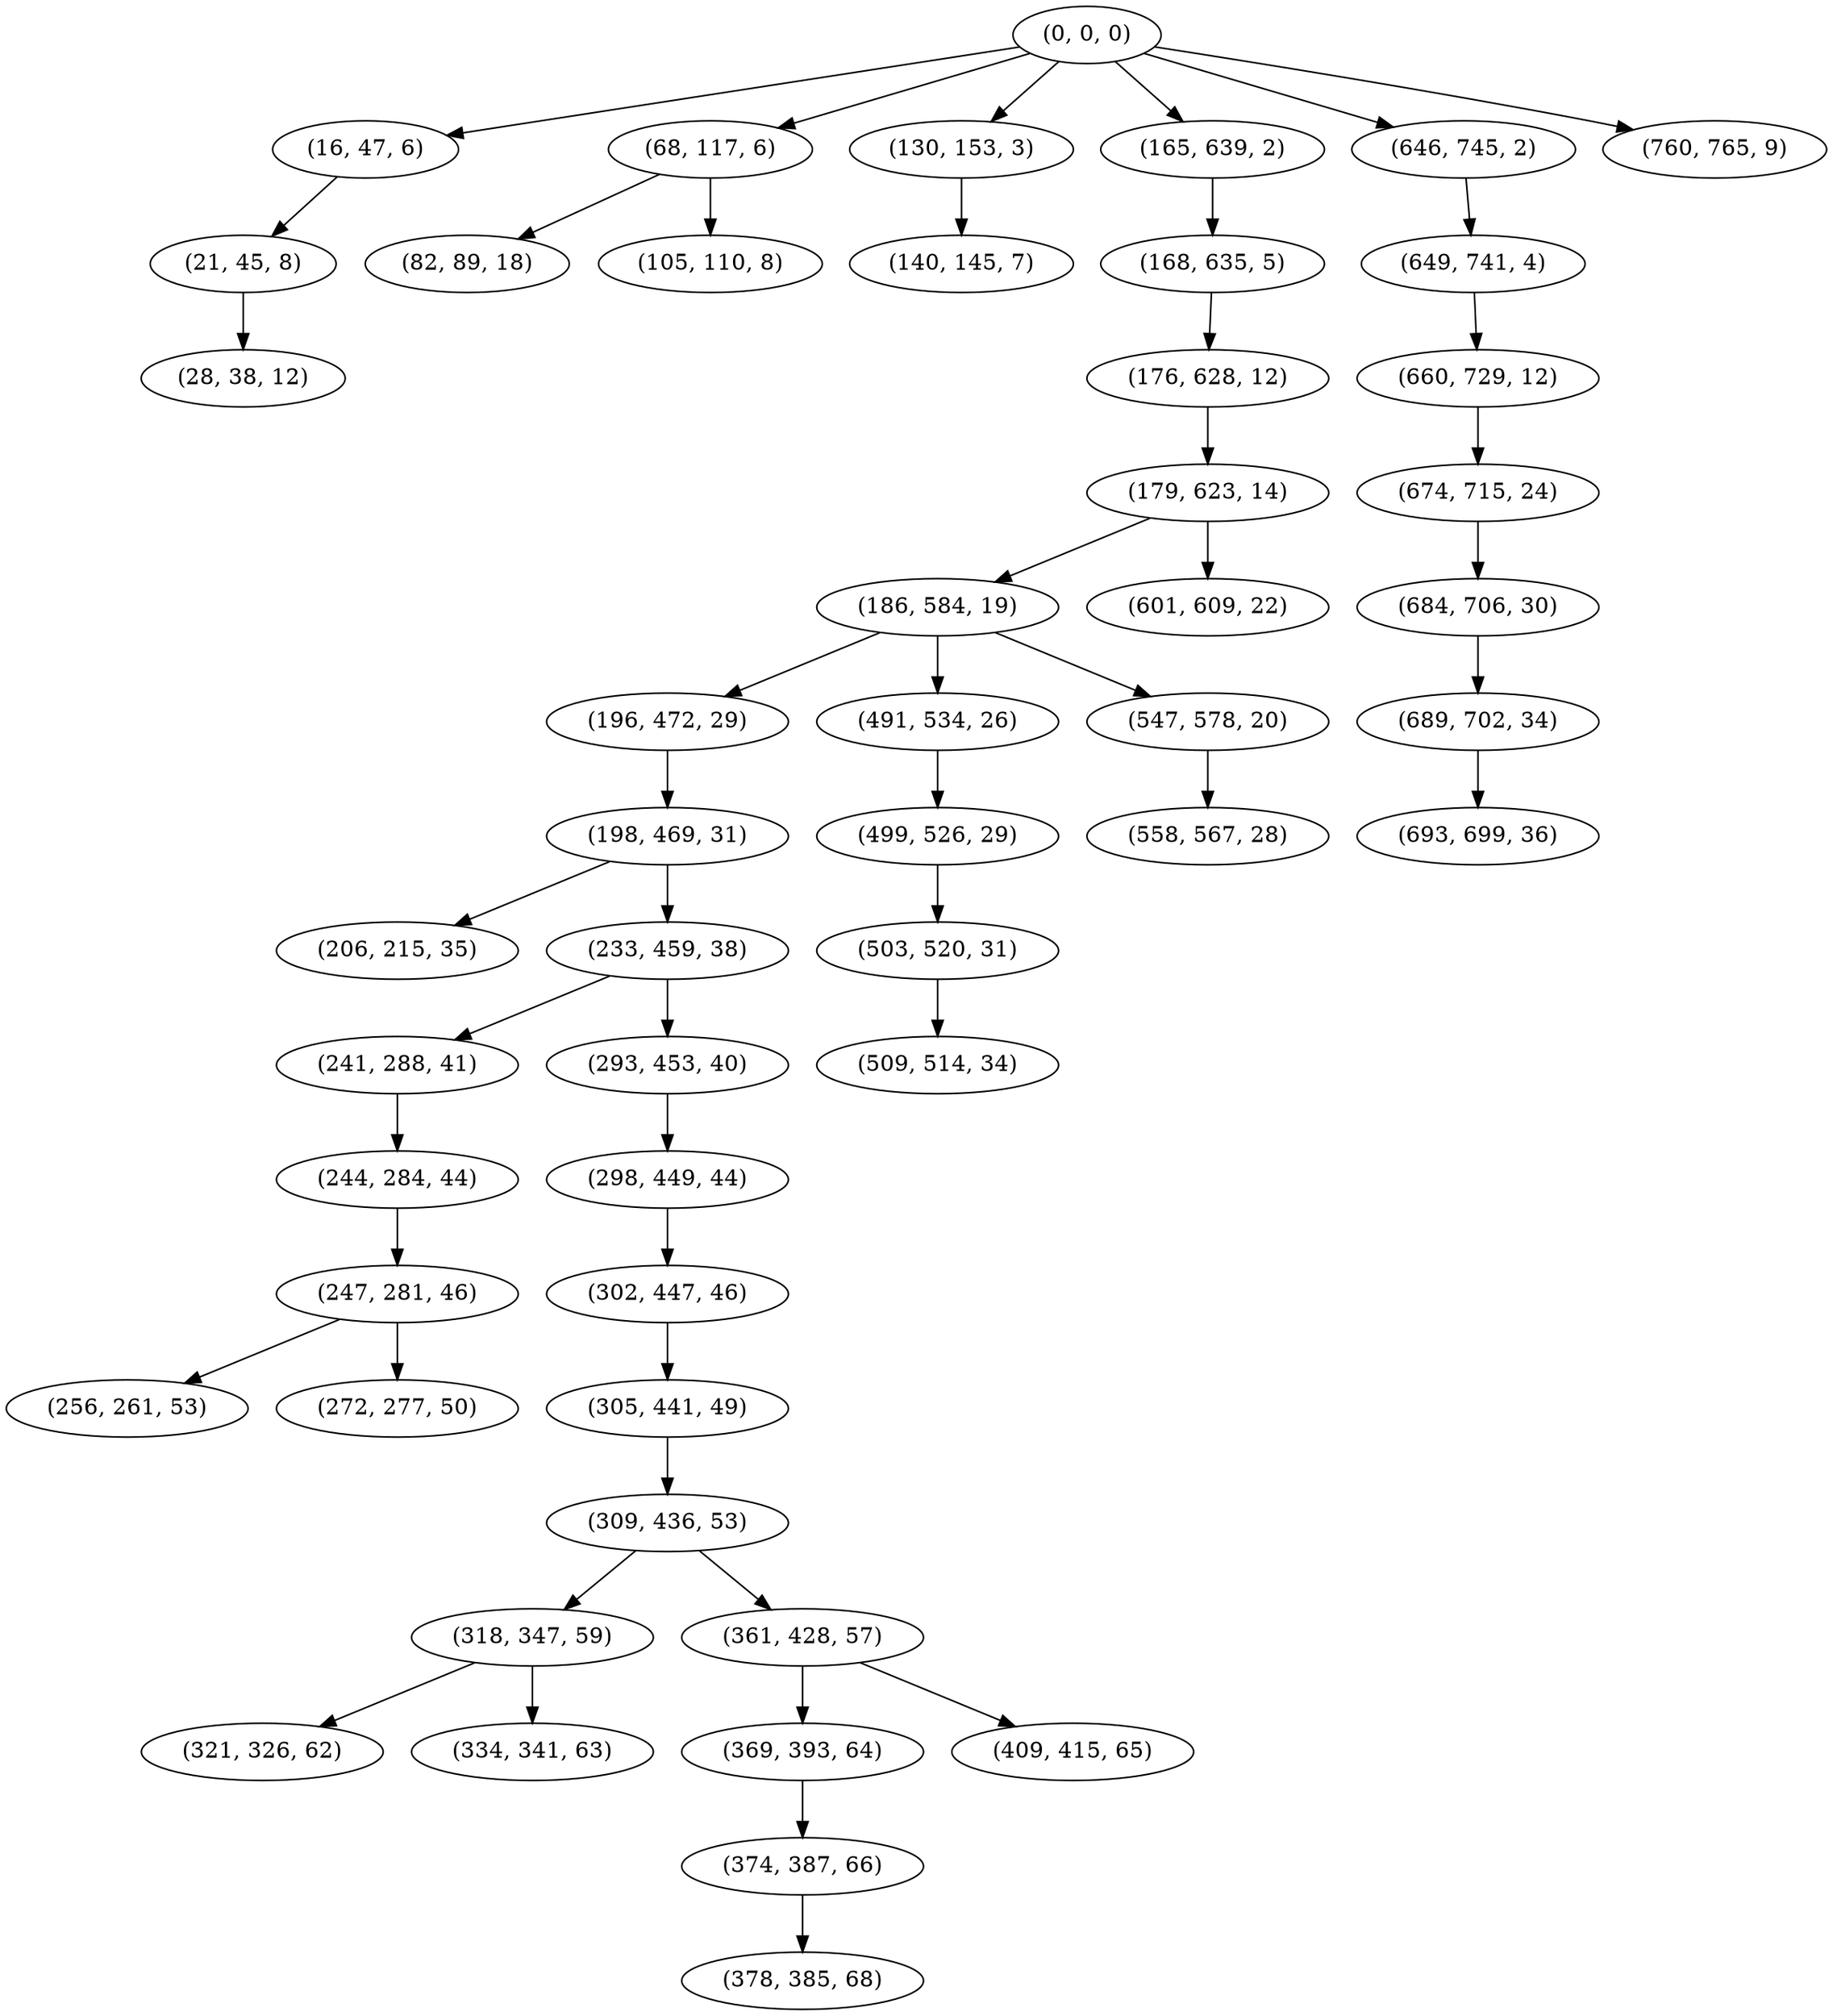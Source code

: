 digraph tree {
    "(0, 0, 0)";
    "(16, 47, 6)";
    "(21, 45, 8)";
    "(28, 38, 12)";
    "(68, 117, 6)";
    "(82, 89, 18)";
    "(105, 110, 8)";
    "(130, 153, 3)";
    "(140, 145, 7)";
    "(165, 639, 2)";
    "(168, 635, 5)";
    "(176, 628, 12)";
    "(179, 623, 14)";
    "(186, 584, 19)";
    "(196, 472, 29)";
    "(198, 469, 31)";
    "(206, 215, 35)";
    "(233, 459, 38)";
    "(241, 288, 41)";
    "(244, 284, 44)";
    "(247, 281, 46)";
    "(256, 261, 53)";
    "(272, 277, 50)";
    "(293, 453, 40)";
    "(298, 449, 44)";
    "(302, 447, 46)";
    "(305, 441, 49)";
    "(309, 436, 53)";
    "(318, 347, 59)";
    "(321, 326, 62)";
    "(334, 341, 63)";
    "(361, 428, 57)";
    "(369, 393, 64)";
    "(374, 387, 66)";
    "(378, 385, 68)";
    "(409, 415, 65)";
    "(491, 534, 26)";
    "(499, 526, 29)";
    "(503, 520, 31)";
    "(509, 514, 34)";
    "(547, 578, 20)";
    "(558, 567, 28)";
    "(601, 609, 22)";
    "(646, 745, 2)";
    "(649, 741, 4)";
    "(660, 729, 12)";
    "(674, 715, 24)";
    "(684, 706, 30)";
    "(689, 702, 34)";
    "(693, 699, 36)";
    "(760, 765, 9)";
    "(0, 0, 0)" -> "(16, 47, 6)";
    "(0, 0, 0)" -> "(68, 117, 6)";
    "(0, 0, 0)" -> "(130, 153, 3)";
    "(0, 0, 0)" -> "(165, 639, 2)";
    "(0, 0, 0)" -> "(646, 745, 2)";
    "(0, 0, 0)" -> "(760, 765, 9)";
    "(16, 47, 6)" -> "(21, 45, 8)";
    "(21, 45, 8)" -> "(28, 38, 12)";
    "(68, 117, 6)" -> "(82, 89, 18)";
    "(68, 117, 6)" -> "(105, 110, 8)";
    "(130, 153, 3)" -> "(140, 145, 7)";
    "(165, 639, 2)" -> "(168, 635, 5)";
    "(168, 635, 5)" -> "(176, 628, 12)";
    "(176, 628, 12)" -> "(179, 623, 14)";
    "(179, 623, 14)" -> "(186, 584, 19)";
    "(179, 623, 14)" -> "(601, 609, 22)";
    "(186, 584, 19)" -> "(196, 472, 29)";
    "(186, 584, 19)" -> "(491, 534, 26)";
    "(186, 584, 19)" -> "(547, 578, 20)";
    "(196, 472, 29)" -> "(198, 469, 31)";
    "(198, 469, 31)" -> "(206, 215, 35)";
    "(198, 469, 31)" -> "(233, 459, 38)";
    "(233, 459, 38)" -> "(241, 288, 41)";
    "(233, 459, 38)" -> "(293, 453, 40)";
    "(241, 288, 41)" -> "(244, 284, 44)";
    "(244, 284, 44)" -> "(247, 281, 46)";
    "(247, 281, 46)" -> "(256, 261, 53)";
    "(247, 281, 46)" -> "(272, 277, 50)";
    "(293, 453, 40)" -> "(298, 449, 44)";
    "(298, 449, 44)" -> "(302, 447, 46)";
    "(302, 447, 46)" -> "(305, 441, 49)";
    "(305, 441, 49)" -> "(309, 436, 53)";
    "(309, 436, 53)" -> "(318, 347, 59)";
    "(309, 436, 53)" -> "(361, 428, 57)";
    "(318, 347, 59)" -> "(321, 326, 62)";
    "(318, 347, 59)" -> "(334, 341, 63)";
    "(361, 428, 57)" -> "(369, 393, 64)";
    "(361, 428, 57)" -> "(409, 415, 65)";
    "(369, 393, 64)" -> "(374, 387, 66)";
    "(374, 387, 66)" -> "(378, 385, 68)";
    "(491, 534, 26)" -> "(499, 526, 29)";
    "(499, 526, 29)" -> "(503, 520, 31)";
    "(503, 520, 31)" -> "(509, 514, 34)";
    "(547, 578, 20)" -> "(558, 567, 28)";
    "(646, 745, 2)" -> "(649, 741, 4)";
    "(649, 741, 4)" -> "(660, 729, 12)";
    "(660, 729, 12)" -> "(674, 715, 24)";
    "(674, 715, 24)" -> "(684, 706, 30)";
    "(684, 706, 30)" -> "(689, 702, 34)";
    "(689, 702, 34)" -> "(693, 699, 36)";
}
